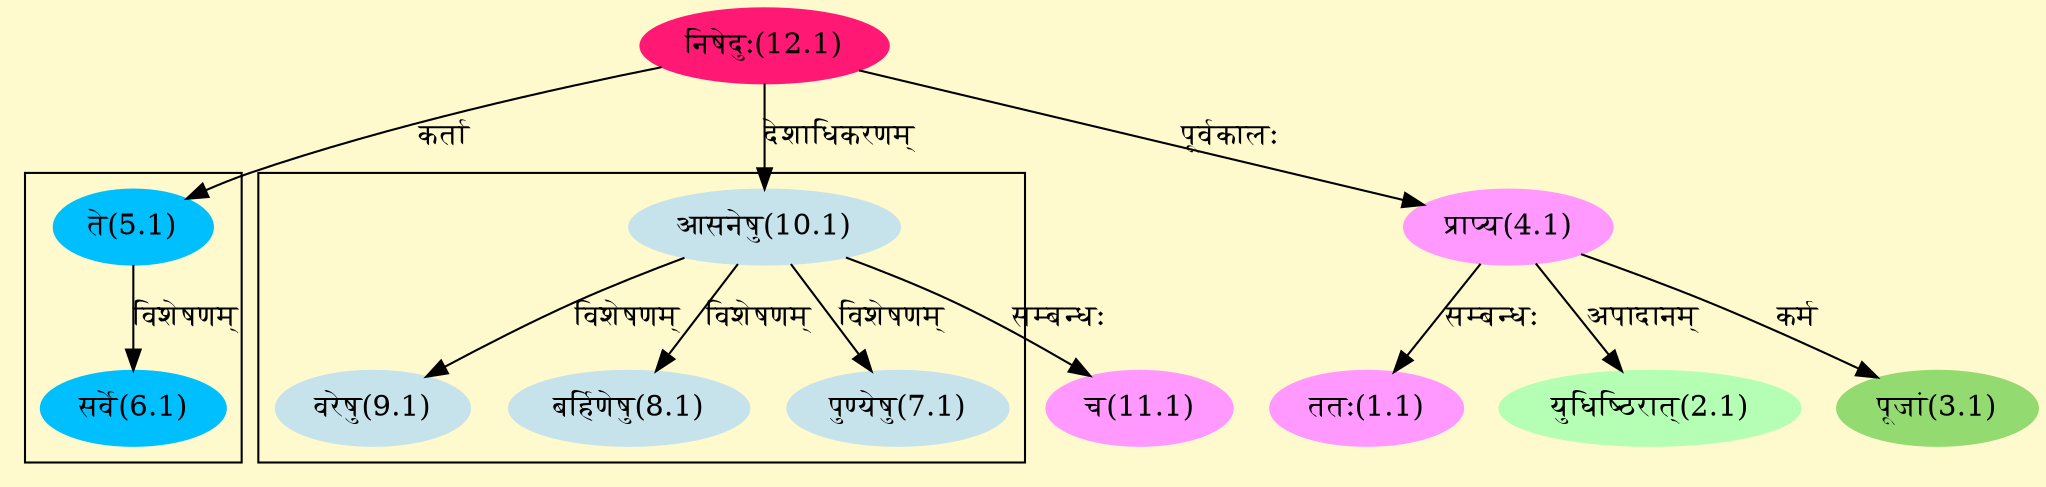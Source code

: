 digraph G{
rankdir=BT;
 compound=true;
 bgcolor="lemonchiffon1";

subgraph cluster_1{
Node6_1 [style=filled, color="#00BFFF" label = "सर्वे(6.1)"]
Node5_1 [style=filled, color="#00BFFF" label = "ते(5.1)"]

}

subgraph cluster_2{
Node7_1 [style=filled, color="#C6E2EB" label = "पुण्येषु(7.1)"]
Node10_1 [style=filled, color="#C6E2EB" label = "आसनेषु(10.1)"]
Node8_1 [style=filled, color="#C6E2EB" label = "बर्हिणेषु(8.1)"]
Node9_1 [style=filled, color="#C6E2EB" label = "वरेषु(9.1)"]

}
Node1_1 [style=filled, color="#FF99FF" label = "ततः(1.1)"]
Node4_1 [style=filled, color="#FF99FF" label = "प्राप्य(4.1)"]
Node2_1 [style=filled, color="#B4FFB4" label = "युधिष्ठिरात्(2.1)"]
Node3_1 [style=filled, color="#93DB70" label = "पूजां(3.1)"]
Node12_1 [style=filled, color="#FF1975" label = "निषेदुः(12.1)"]
Node5_1 [style=filled, color="#00BFFF" label = "ते(5.1)"]
Node10_1 [style=filled, color="#C6E2EB" label = "आसनेषु(10.1)"]
Node11_1 [style=filled, color="#FF99FF" label = "च(11.1)"]
/* Start of Relations section */

Node1_1 -> Node4_1 [  label="सम्बन्धः"  dir="back" ]
Node2_1 -> Node4_1 [  label="अपादानम्"  dir="back" ]
Node3_1 -> Node4_1 [  label="कर्म"  dir="back" ]
Node4_1 -> Node12_1 [  label="पूर्वकालः"  dir="back" ]
Node5_1 -> Node12_1 [  label="कर्ता"  dir="back" ]
Node6_1 -> Node5_1 [  label="विशेषणम्"  dir="back" ]
Node7_1 -> Node10_1 [  label="विशेषणम्"  dir="back" ]
Node8_1 -> Node10_1 [  label="विशेषणम्"  dir="back" ]
Node9_1 -> Node10_1 [  label="विशेषणम्"  dir="back" ]
Node10_1 -> Node12_1 [  label="देशाधिकरणम्"  dir="back" ]
Node11_1 -> Node10_1 [  label="सम्बन्धः"  dir="back" ]
}
